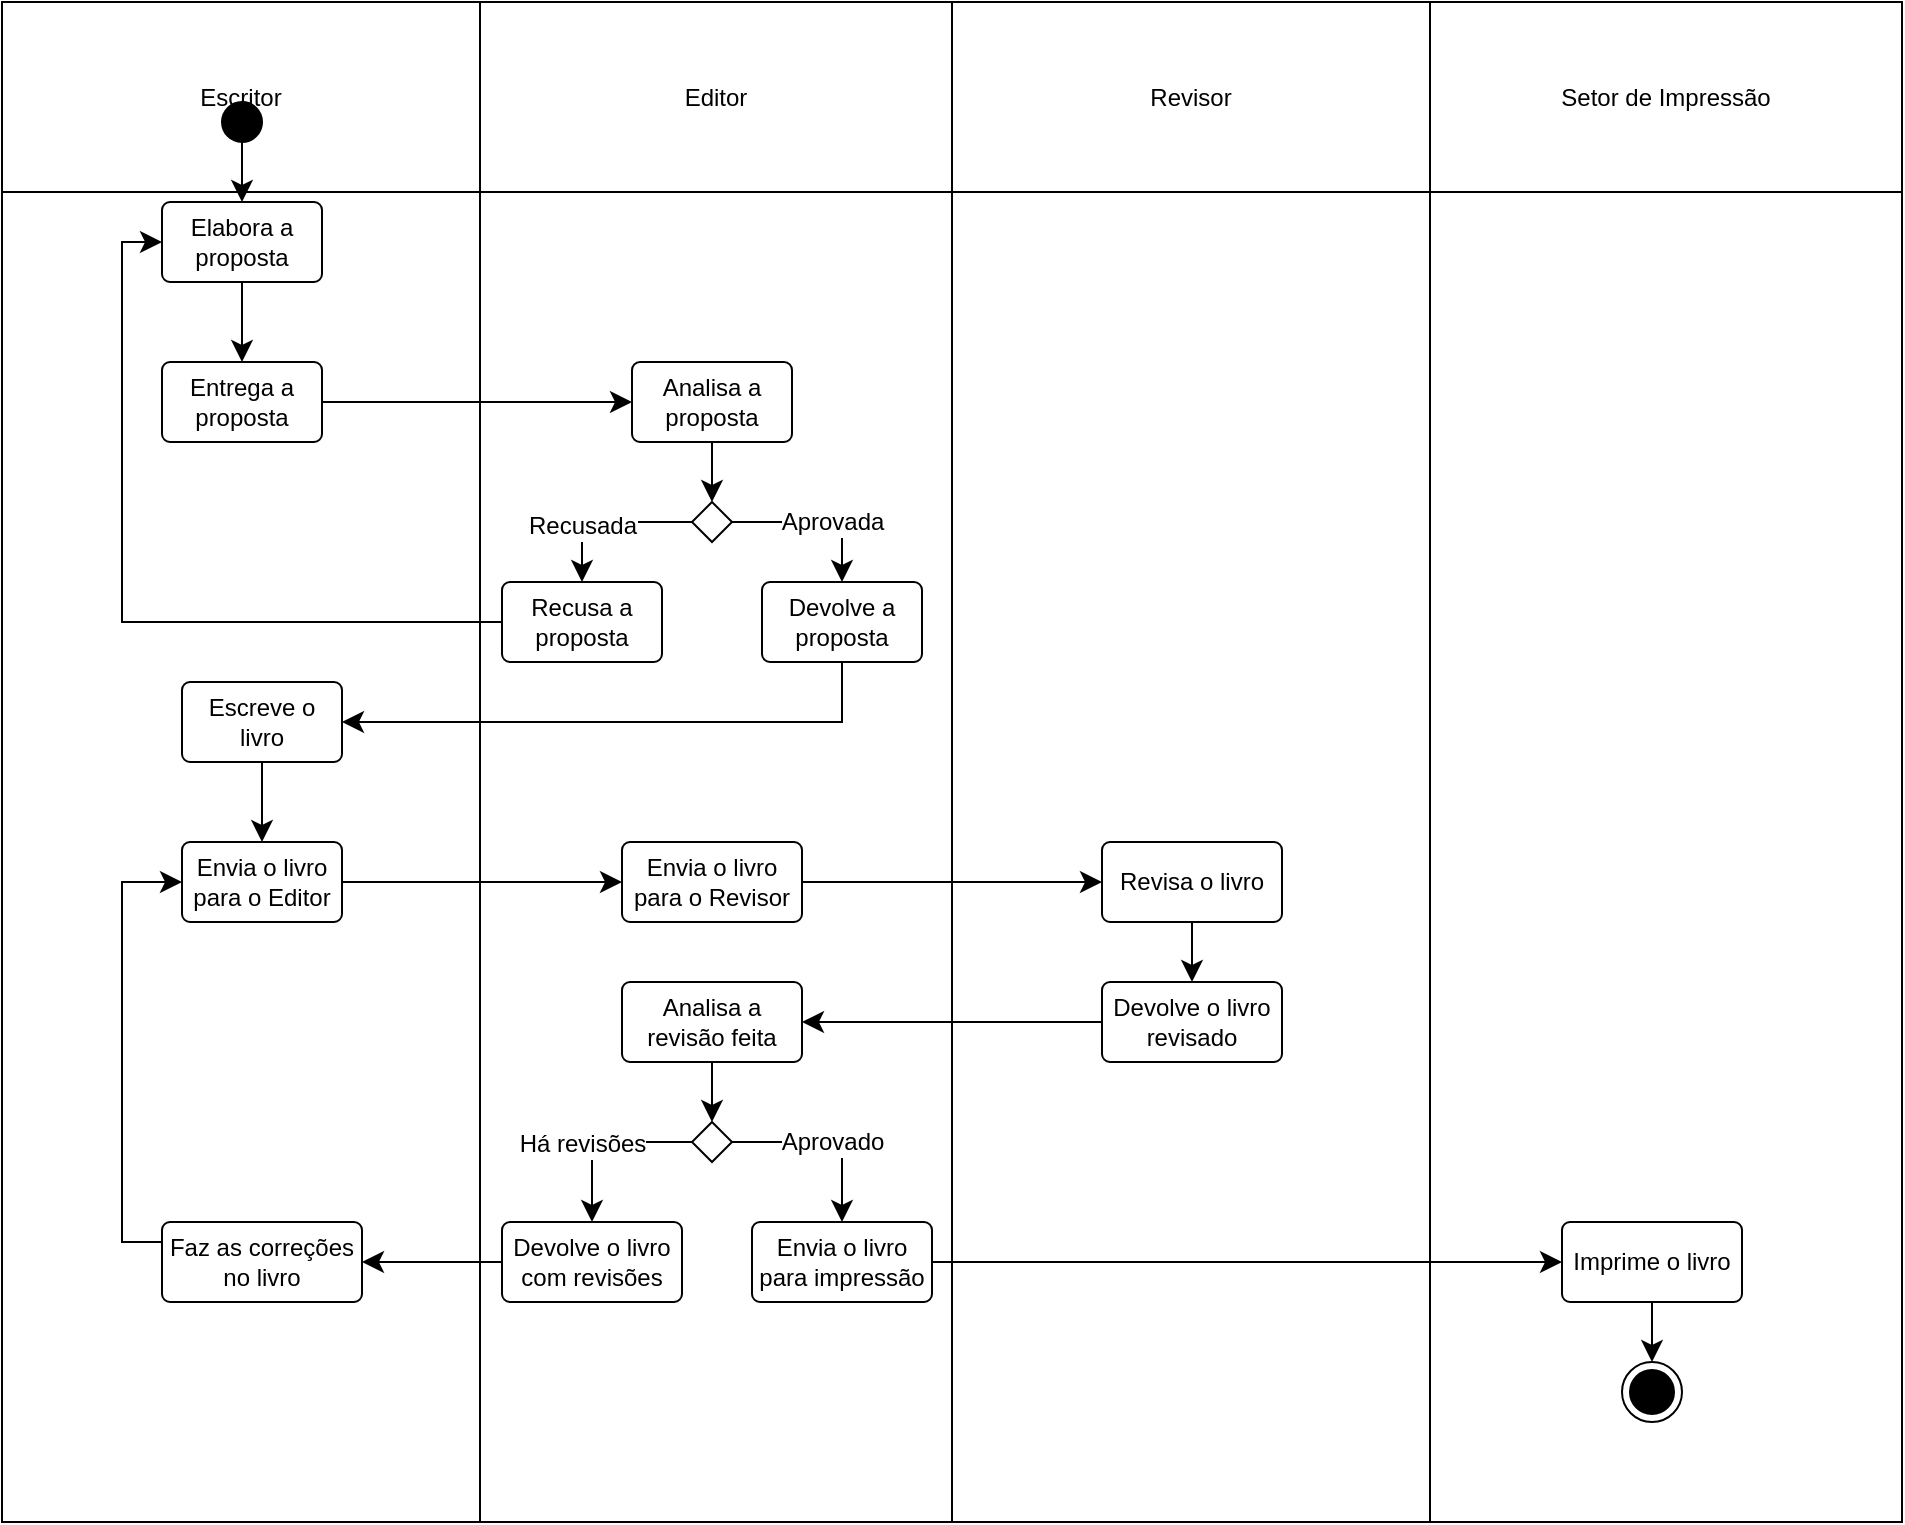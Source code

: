 <mxfile version="24.7.17">
  <diagram id="kgpKYQtTHZ0yAKxKKP6v" name="Page-1">
    <mxGraphModel dx="1360" dy="715" grid="1" gridSize="10" guides="1" tooltips="1" connect="1" arrows="1" fold="1" page="1" pageScale="1" pageWidth="850" pageHeight="1100" math="0" shadow="0">
      <root>
        <mxCell id="0" />
        <mxCell id="1" parent="0" />
        <mxCell id="Mt78otdD5ZC4_gQHOWaA-55" value="" style="shape=table;startSize=0;container=1;collapsible=0;childLayout=tableLayout;moveCells=1;" vertex="1" parent="1">
          <mxGeometry x="30" y="70" width="950" height="760" as="geometry" />
        </mxCell>
        <mxCell id="Mt78otdD5ZC4_gQHOWaA-56" value="" style="shape=tableRow;horizontal=0;startSize=0;swimlaneHead=0;swimlaneBody=0;strokeColor=inherit;top=0;left=0;bottom=0;right=0;collapsible=0;dropTarget=0;fillColor=none;points=[[0,0.5],[1,0.5]];portConstraint=eastwest;" vertex="1" parent="Mt78otdD5ZC4_gQHOWaA-55">
          <mxGeometry width="950" height="95" as="geometry" />
        </mxCell>
        <mxCell id="Mt78otdD5ZC4_gQHOWaA-57" value="Escritor" style="shape=partialRectangle;html=1;whiteSpace=wrap;connectable=0;strokeColor=inherit;overflow=hidden;fillColor=none;top=0;left=0;bottom=0;right=0;pointerEvents=1;" vertex="1" parent="Mt78otdD5ZC4_gQHOWaA-56">
          <mxGeometry width="239" height="95" as="geometry">
            <mxRectangle width="239" height="95" as="alternateBounds" />
          </mxGeometry>
        </mxCell>
        <mxCell id="Mt78otdD5ZC4_gQHOWaA-58" value="Editor" style="shape=partialRectangle;html=1;whiteSpace=wrap;connectable=0;strokeColor=inherit;overflow=hidden;fillColor=none;top=0;left=0;bottom=0;right=0;pointerEvents=1;" vertex="1" parent="Mt78otdD5ZC4_gQHOWaA-56">
          <mxGeometry x="239" width="236" height="95" as="geometry">
            <mxRectangle width="236" height="95" as="alternateBounds" />
          </mxGeometry>
        </mxCell>
        <mxCell id="Mt78otdD5ZC4_gQHOWaA-59" value="Revisor" style="shape=partialRectangle;html=1;whiteSpace=wrap;connectable=0;strokeColor=inherit;overflow=hidden;fillColor=none;top=0;left=0;bottom=0;right=0;pointerEvents=1;" vertex="1" parent="Mt78otdD5ZC4_gQHOWaA-56">
          <mxGeometry x="475" width="239" height="95" as="geometry">
            <mxRectangle width="239" height="95" as="alternateBounds" />
          </mxGeometry>
        </mxCell>
        <mxCell id="Mt78otdD5ZC4_gQHOWaA-60" value="Setor de Impressão" style="shape=partialRectangle;html=1;whiteSpace=wrap;connectable=0;strokeColor=inherit;overflow=hidden;fillColor=none;top=0;left=0;bottom=0;right=0;pointerEvents=1;" vertex="1" parent="Mt78otdD5ZC4_gQHOWaA-56">
          <mxGeometry x="714" width="236" height="95" as="geometry">
            <mxRectangle width="236" height="95" as="alternateBounds" />
          </mxGeometry>
        </mxCell>
        <mxCell id="Mt78otdD5ZC4_gQHOWaA-61" value="" style="shape=tableRow;horizontal=0;startSize=0;swimlaneHead=0;swimlaneBody=0;strokeColor=inherit;top=0;left=0;bottom=0;right=0;collapsible=0;dropTarget=0;fillColor=none;points=[[0,0.5],[1,0.5]];portConstraint=eastwest;" vertex="1" parent="Mt78otdD5ZC4_gQHOWaA-55">
          <mxGeometry y="95" width="950" height="665" as="geometry" />
        </mxCell>
        <mxCell id="Mt78otdD5ZC4_gQHOWaA-62" value="" style="shape=partialRectangle;html=1;whiteSpace=wrap;connectable=0;strokeColor=inherit;overflow=hidden;fillColor=none;top=0;left=0;bottom=0;right=0;pointerEvents=1;" vertex="1" parent="Mt78otdD5ZC4_gQHOWaA-61">
          <mxGeometry width="239" height="665" as="geometry">
            <mxRectangle width="239" height="665" as="alternateBounds" />
          </mxGeometry>
        </mxCell>
        <mxCell id="Mt78otdD5ZC4_gQHOWaA-63" value="" style="shape=partialRectangle;html=1;whiteSpace=wrap;connectable=0;strokeColor=inherit;overflow=hidden;fillColor=none;top=0;left=0;bottom=0;right=0;pointerEvents=1;" vertex="1" parent="Mt78otdD5ZC4_gQHOWaA-61">
          <mxGeometry x="239" width="236" height="665" as="geometry">
            <mxRectangle width="236" height="665" as="alternateBounds" />
          </mxGeometry>
        </mxCell>
        <mxCell id="Mt78otdD5ZC4_gQHOWaA-64" value="" style="shape=partialRectangle;html=1;whiteSpace=wrap;connectable=0;strokeColor=inherit;overflow=hidden;fillColor=none;top=0;left=0;bottom=0;right=0;pointerEvents=1;" vertex="1" parent="Mt78otdD5ZC4_gQHOWaA-61">
          <mxGeometry x="475" width="239" height="665" as="geometry">
            <mxRectangle width="239" height="665" as="alternateBounds" />
          </mxGeometry>
        </mxCell>
        <mxCell id="Mt78otdD5ZC4_gQHOWaA-65" value="" style="shape=partialRectangle;html=1;whiteSpace=wrap;connectable=0;strokeColor=inherit;overflow=hidden;fillColor=none;top=0;left=0;bottom=0;right=0;pointerEvents=0;" vertex="1" parent="Mt78otdD5ZC4_gQHOWaA-61">
          <mxGeometry x="714" width="236" height="665" as="geometry">
            <mxRectangle width="236" height="665" as="alternateBounds" />
          </mxGeometry>
        </mxCell>
        <mxCell id="1lPwbi4zcWdi98tY-m_--67" style="edgeStyle=none;curved=1;rounded=0;orthogonalLoop=1;jettySize=auto;html=1;fontSize=12;startSize=8;endSize=8;exitX=0.5;exitY=1;exitDx=0;exitDy=0;" parent="1" source="1lPwbi4zcWdi98tY-m_--68" target="1lPwbi4zcWdi98tY-m_--66" edge="1">
          <mxGeometry relative="1" as="geometry">
            <mxPoint x="100" y="120" as="sourcePoint" />
          </mxGeometry>
        </mxCell>
        <mxCell id="Mt78otdD5ZC4_gQHOWaA-26" style="edgeStyle=none;curved=1;rounded=0;orthogonalLoop=1;jettySize=auto;html=1;fontSize=12;startSize=8;endSize=8;" edge="1" parent="1" source="1lPwbi4zcWdi98tY-m_--66" target="1lPwbi4zcWdi98tY-m_--73">
          <mxGeometry relative="1" as="geometry" />
        </mxCell>
        <mxCell id="1lPwbi4zcWdi98tY-m_--66" value="Elabora a proposta" style="rounded=1;arcSize=10;whiteSpace=wrap;html=1;align=center;" parent="1" vertex="1">
          <mxGeometry x="110" y="170" width="80" height="40" as="geometry" />
        </mxCell>
        <mxCell id="1lPwbi4zcWdi98tY-m_--68" value="" style="ellipse;whiteSpace=wrap;html=1;gradientColor=none;fillColor=#000000;" parent="1" vertex="1">
          <mxGeometry x="140" y="120" width="20" height="20" as="geometry" />
        </mxCell>
        <mxCell id="Mt78otdD5ZC4_gQHOWaA-3" style="edgeStyle=none;curved=1;rounded=0;orthogonalLoop=1;jettySize=auto;html=1;exitX=1;exitY=0.5;exitDx=0;exitDy=0;fontSize=12;startSize=8;endSize=8;" edge="1" parent="1" source="1lPwbi4zcWdi98tY-m_--73" target="1lPwbi4zcWdi98tY-m_--74">
          <mxGeometry relative="1" as="geometry" />
        </mxCell>
        <mxCell id="1lPwbi4zcWdi98tY-m_--73" value="Entrega a proposta" style="rounded=1;arcSize=10;whiteSpace=wrap;html=1;align=center;" parent="1" vertex="1">
          <mxGeometry x="110" y="250" width="80" height="40" as="geometry" />
        </mxCell>
        <mxCell id="Mt78otdD5ZC4_gQHOWaA-31" style="edgeStyle=none;curved=1;rounded=0;orthogonalLoop=1;jettySize=auto;html=1;entryX=0.5;entryY=0;entryDx=0;entryDy=0;fontSize=12;startSize=8;endSize=8;" edge="1" parent="1" source="1lPwbi4zcWdi98tY-m_--74" target="Mt78otdD5ZC4_gQHOWaA-24">
          <mxGeometry relative="1" as="geometry" />
        </mxCell>
        <mxCell id="1lPwbi4zcWdi98tY-m_--74" value="Analisa a proposta" style="rounded=1;arcSize=10;whiteSpace=wrap;html=1;align=center;" parent="1" vertex="1">
          <mxGeometry x="345" y="250" width="80" height="40" as="geometry" />
        </mxCell>
        <mxCell id="Mt78otdD5ZC4_gQHOWaA-6" style="edgeStyle=orthogonalEdgeStyle;rounded=0;orthogonalLoop=1;jettySize=auto;html=1;exitX=0.5;exitY=1;exitDx=0;exitDy=0;entryX=1;entryY=0.5;entryDx=0;entryDy=0;fontSize=12;startSize=8;endSize=8;" edge="1" parent="1" source="1lPwbi4zcWdi98tY-m_--75" target="1lPwbi4zcWdi98tY-m_--76">
          <mxGeometry relative="1" as="geometry" />
        </mxCell>
        <mxCell id="1lPwbi4zcWdi98tY-m_--75" value="Devolve a proposta" style="rounded=1;arcSize=10;whiteSpace=wrap;html=1;align=center;" parent="1" vertex="1">
          <mxGeometry x="410" y="360" width="80" height="40" as="geometry" />
        </mxCell>
        <mxCell id="Mt78otdD5ZC4_gQHOWaA-7" style="edgeStyle=none;curved=1;rounded=0;orthogonalLoop=1;jettySize=auto;html=1;exitX=0.5;exitY=1;exitDx=0;exitDy=0;fontSize=12;startSize=8;endSize=8;" edge="1" parent="1" source="1lPwbi4zcWdi98tY-m_--76" target="1lPwbi4zcWdi98tY-m_--77">
          <mxGeometry relative="1" as="geometry" />
        </mxCell>
        <mxCell id="1lPwbi4zcWdi98tY-m_--76" value="Escreve o livro" style="rounded=1;arcSize=10;whiteSpace=wrap;html=1;align=center;" parent="1" vertex="1">
          <mxGeometry x="120" y="410" width="80" height="40" as="geometry" />
        </mxCell>
        <mxCell id="Mt78otdD5ZC4_gQHOWaA-8" style="edgeStyle=none;curved=1;rounded=0;orthogonalLoop=1;jettySize=auto;html=1;exitX=1;exitY=0.5;exitDx=0;exitDy=0;fontSize=12;startSize=8;endSize=8;" edge="1" parent="1" source="1lPwbi4zcWdi98tY-m_--77" target="1lPwbi4zcWdi98tY-m_--78">
          <mxGeometry relative="1" as="geometry" />
        </mxCell>
        <mxCell id="1lPwbi4zcWdi98tY-m_--77" value="Envia o livro para o Editor" style="rounded=1;arcSize=10;whiteSpace=wrap;html=1;align=center;" parent="1" vertex="1">
          <mxGeometry x="120" y="490" width="80" height="40" as="geometry" />
        </mxCell>
        <mxCell id="Mt78otdD5ZC4_gQHOWaA-18" style="edgeStyle=none;curved=1;rounded=0;orthogonalLoop=1;jettySize=auto;html=1;exitX=1;exitY=0.5;exitDx=0;exitDy=0;fontSize=12;startSize=8;endSize=8;" edge="1" parent="1" source="1lPwbi4zcWdi98tY-m_--78" target="1lPwbi4zcWdi98tY-m_--79">
          <mxGeometry relative="1" as="geometry" />
        </mxCell>
        <mxCell id="1lPwbi4zcWdi98tY-m_--78" value="Envia o livro para o Revisor" style="rounded=1;arcSize=10;whiteSpace=wrap;html=1;align=center;" parent="1" vertex="1">
          <mxGeometry x="340" y="490" width="90" height="40" as="geometry" />
        </mxCell>
        <mxCell id="Mt78otdD5ZC4_gQHOWaA-19" style="edgeStyle=none;curved=1;rounded=0;orthogonalLoop=1;jettySize=auto;html=1;exitX=0.5;exitY=1;exitDx=0;exitDy=0;entryX=0.5;entryY=0;entryDx=0;entryDy=0;fontSize=12;startSize=8;endSize=8;" edge="1" parent="1" source="1lPwbi4zcWdi98tY-m_--79" target="1lPwbi4zcWdi98tY-m_--80">
          <mxGeometry relative="1" as="geometry" />
        </mxCell>
        <mxCell id="1lPwbi4zcWdi98tY-m_--79" value="Revisa o livro" style="rounded=1;arcSize=10;whiteSpace=wrap;html=1;align=center;" parent="1" vertex="1">
          <mxGeometry x="580" y="490" width="90" height="40" as="geometry" />
        </mxCell>
        <mxCell id="Mt78otdD5ZC4_gQHOWaA-20" style="edgeStyle=none;curved=1;rounded=0;orthogonalLoop=1;jettySize=auto;html=1;exitX=0;exitY=0.5;exitDx=0;exitDy=0;entryX=1;entryY=0.5;entryDx=0;entryDy=0;fontSize=12;startSize=8;endSize=8;" edge="1" parent="1" source="1lPwbi4zcWdi98tY-m_--80" target="1lPwbi4zcWdi98tY-m_--83">
          <mxGeometry relative="1" as="geometry" />
        </mxCell>
        <mxCell id="1lPwbi4zcWdi98tY-m_--80" value="Devolve o livro revisado" style="rounded=1;arcSize=10;whiteSpace=wrap;html=1;align=center;" parent="1" vertex="1">
          <mxGeometry x="580" y="560" width="90" height="40" as="geometry" />
        </mxCell>
        <mxCell id="Mt78otdD5ZC4_gQHOWaA-40" style="edgeStyle=none;curved=1;rounded=0;orthogonalLoop=1;jettySize=auto;html=1;entryX=0.5;entryY=0;entryDx=0;entryDy=0;fontSize=12;startSize=8;endSize=8;" edge="1" parent="1" source="1lPwbi4zcWdi98tY-m_--83" target="Mt78otdD5ZC4_gQHOWaA-39">
          <mxGeometry relative="1" as="geometry" />
        </mxCell>
        <mxCell id="1lPwbi4zcWdi98tY-m_--83" value="Analisa a revisão feita" style="rounded=1;arcSize=10;whiteSpace=wrap;html=1;align=center;" parent="1" vertex="1">
          <mxGeometry x="340" y="560" width="90" height="40" as="geometry" />
        </mxCell>
        <mxCell id="Mt78otdD5ZC4_gQHOWaA-66" style="edgeStyle=none;curved=1;rounded=0;orthogonalLoop=1;jettySize=auto;html=1;fontSize=12;startSize=8;endSize=8;" edge="1" parent="1" source="1lPwbi4zcWdi98tY-m_--84" target="1lPwbi4zcWdi98tY-m_--87">
          <mxGeometry relative="1" as="geometry" />
        </mxCell>
        <mxCell id="1lPwbi4zcWdi98tY-m_--84" value="Envia o livro para impressão" style="rounded=1;arcSize=10;whiteSpace=wrap;html=1;align=center;" parent="1" vertex="1">
          <mxGeometry x="405" y="680" width="90" height="40" as="geometry" />
        </mxCell>
        <mxCell id="Mt78otdD5ZC4_gQHOWaA-22" style="edgeStyle=none;curved=1;rounded=0;orthogonalLoop=1;jettySize=auto;html=1;exitX=0;exitY=0.5;exitDx=0;exitDy=0;fontSize=12;startSize=8;endSize=8;" edge="1" parent="1" source="1lPwbi4zcWdi98tY-m_--86" target="Mt78otdD5ZC4_gQHOWaA-21">
          <mxGeometry relative="1" as="geometry" />
        </mxCell>
        <mxCell id="1lPwbi4zcWdi98tY-m_--86" value="Devolve o livro com revisões" style="rounded=1;arcSize=10;whiteSpace=wrap;html=1;align=center;" parent="1" vertex="1">
          <mxGeometry x="280" y="680" width="90" height="40" as="geometry" />
        </mxCell>
        <mxCell id="Mt78otdD5ZC4_gQHOWaA-71" style="edgeStyle=none;curved=1;rounded=0;orthogonalLoop=1;jettySize=auto;html=1;fontSize=12;startSize=8;endSize=8;" edge="1" parent="1" source="1lPwbi4zcWdi98tY-m_--87" target="Mt78otdD5ZC4_gQHOWaA-70">
          <mxGeometry relative="1" as="geometry" />
        </mxCell>
        <mxCell id="1lPwbi4zcWdi98tY-m_--87" value="Imprime o livro" style="rounded=1;arcSize=10;whiteSpace=wrap;html=1;align=center;" parent="1" vertex="1">
          <mxGeometry x="810" y="680" width="90" height="40" as="geometry" />
        </mxCell>
        <mxCell id="Mt78otdD5ZC4_gQHOWaA-23" style="edgeStyle=orthogonalEdgeStyle;rounded=0;orthogonalLoop=1;jettySize=auto;html=1;exitX=0;exitY=0.5;exitDx=0;exitDy=0;entryX=0;entryY=0.5;entryDx=0;entryDy=0;fontSize=12;startSize=8;endSize=8;" edge="1" parent="1" source="Mt78otdD5ZC4_gQHOWaA-21" target="1lPwbi4zcWdi98tY-m_--77">
          <mxGeometry relative="1" as="geometry">
            <Array as="points">
              <mxPoint x="90" y="690" />
              <mxPoint x="90" y="510" />
            </Array>
          </mxGeometry>
        </mxCell>
        <mxCell id="Mt78otdD5ZC4_gQHOWaA-21" value="Faz as correções no livro" style="rounded=1;arcSize=10;whiteSpace=wrap;html=1;align=center;" vertex="1" parent="1">
          <mxGeometry x="110" y="680" width="100" height="40" as="geometry" />
        </mxCell>
        <mxCell id="Mt78otdD5ZC4_gQHOWaA-32" style="edgeStyle=orthogonalEdgeStyle;rounded=0;orthogonalLoop=1;jettySize=auto;html=1;entryX=0.5;entryY=0;entryDx=0;entryDy=0;fontSize=12;startSize=8;endSize=8;" edge="1" parent="1" source="Mt78otdD5ZC4_gQHOWaA-24" target="1lPwbi4zcWdi98tY-m_--75">
          <mxGeometry relative="1" as="geometry" />
        </mxCell>
        <mxCell id="Mt78otdD5ZC4_gQHOWaA-33" value="Aprovada" style="edgeLabel;html=1;align=center;verticalAlign=middle;resizable=0;points=[];fontSize=12;" vertex="1" connectable="0" parent="Mt78otdD5ZC4_gQHOWaA-32">
          <mxGeometry x="-0.195" y="2" relative="1" as="geometry">
            <mxPoint x="16" y="2" as="offset" />
          </mxGeometry>
        </mxCell>
        <mxCell id="Mt78otdD5ZC4_gQHOWaA-35" style="edgeStyle=orthogonalEdgeStyle;rounded=0;orthogonalLoop=1;jettySize=auto;html=1;entryX=0.5;entryY=0;entryDx=0;entryDy=0;fontSize=12;startSize=8;endSize=8;" edge="1" parent="1" source="Mt78otdD5ZC4_gQHOWaA-24" target="Mt78otdD5ZC4_gQHOWaA-34">
          <mxGeometry relative="1" as="geometry" />
        </mxCell>
        <mxCell id="Mt78otdD5ZC4_gQHOWaA-36" value="Recusada" style="edgeLabel;html=1;align=center;verticalAlign=middle;resizable=0;points=[];fontSize=12;" vertex="1" connectable="0" parent="Mt78otdD5ZC4_gQHOWaA-35">
          <mxGeometry x="0.334" relative="1" as="geometry">
            <mxPoint as="offset" />
          </mxGeometry>
        </mxCell>
        <mxCell id="Mt78otdD5ZC4_gQHOWaA-24" value="" style="rhombus;whiteSpace=wrap;html=1;gradientColor=none;" vertex="1" parent="1">
          <mxGeometry x="375" y="320" width="20" height="20" as="geometry" />
        </mxCell>
        <mxCell id="Mt78otdD5ZC4_gQHOWaA-37" style="edgeStyle=orthogonalEdgeStyle;rounded=0;orthogonalLoop=1;jettySize=auto;html=1;entryX=0;entryY=0.5;entryDx=0;entryDy=0;fontSize=12;startSize=8;endSize=8;" edge="1" parent="1" source="Mt78otdD5ZC4_gQHOWaA-34" target="1lPwbi4zcWdi98tY-m_--66">
          <mxGeometry relative="1" as="geometry" />
        </mxCell>
        <mxCell id="Mt78otdD5ZC4_gQHOWaA-34" value="Recusa a proposta" style="rounded=1;arcSize=10;whiteSpace=wrap;html=1;align=center;" vertex="1" parent="1">
          <mxGeometry x="280" y="360" width="80" height="40" as="geometry" />
        </mxCell>
        <mxCell id="Mt78otdD5ZC4_gQHOWaA-41" style="edgeStyle=orthogonalEdgeStyle;rounded=0;orthogonalLoop=1;jettySize=auto;html=1;entryX=0.5;entryY=0;entryDx=0;entryDy=0;fontSize=12;startSize=8;endSize=8;" edge="1" parent="1" source="Mt78otdD5ZC4_gQHOWaA-39" target="1lPwbi4zcWdi98tY-m_--84">
          <mxGeometry relative="1" as="geometry" />
        </mxCell>
        <mxCell id="Mt78otdD5ZC4_gQHOWaA-43" value="Aprovado" style="edgeLabel;html=1;align=center;verticalAlign=middle;resizable=0;points=[];fontSize=12;" vertex="1" connectable="0" parent="Mt78otdD5ZC4_gQHOWaA-41">
          <mxGeometry x="-0.115" y="-3" relative="1" as="geometry">
            <mxPoint x="8" y="-3" as="offset" />
          </mxGeometry>
        </mxCell>
        <mxCell id="Mt78otdD5ZC4_gQHOWaA-42" style="edgeStyle=orthogonalEdgeStyle;rounded=0;orthogonalLoop=1;jettySize=auto;html=1;entryX=0.5;entryY=0;entryDx=0;entryDy=0;fontSize=12;startSize=8;endSize=8;" edge="1" parent="1" source="Mt78otdD5ZC4_gQHOWaA-39" target="1lPwbi4zcWdi98tY-m_--86">
          <mxGeometry relative="1" as="geometry">
            <Array as="points">
              <mxPoint x="325" y="640" />
            </Array>
          </mxGeometry>
        </mxCell>
        <mxCell id="Mt78otdD5ZC4_gQHOWaA-44" value="Há revisões" style="edgeLabel;html=1;align=center;verticalAlign=middle;resizable=0;points=[];fontSize=12;" vertex="1" connectable="0" parent="Mt78otdD5ZC4_gQHOWaA-42">
          <mxGeometry x="0.251" y="-3" relative="1" as="geometry">
            <mxPoint x="-2" y="-6" as="offset" />
          </mxGeometry>
        </mxCell>
        <mxCell id="Mt78otdD5ZC4_gQHOWaA-39" value="" style="rhombus;whiteSpace=wrap;html=1;gradientColor=none;" vertex="1" parent="1">
          <mxGeometry x="375" y="630" width="20" height="20" as="geometry" />
        </mxCell>
        <mxCell id="Mt78otdD5ZC4_gQHOWaA-70" value="" style="ellipse;html=1;shape=endState;fillColor=#000000;strokeColor=#000000;" vertex="1" parent="1">
          <mxGeometry x="840" y="750" width="30" height="30" as="geometry" />
        </mxCell>
      </root>
    </mxGraphModel>
  </diagram>
</mxfile>
